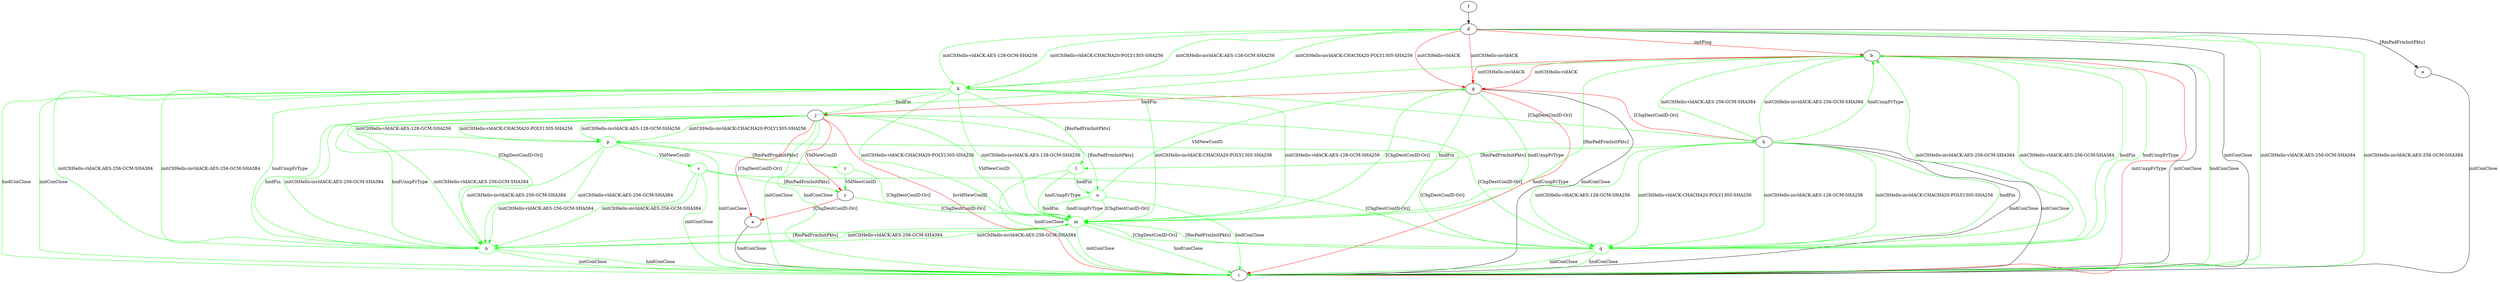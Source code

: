 digraph "" {
	a -> i	[key=0,
		label="hndConClose "];
	b -> g	[key=0,
		color=red,
		label="initCltHello-vldACK "];
	b -> g	[key=1,
		color=red,
		label="initCltHello-invldACK "];
	b -> i	[key=0,
		label="initConClose "];
	b -> i	[key=1,
		color=green,
		label="hndConClose "];
	b -> i	[key=2,
		color=red,
		label="initUnxpFrType "];
	m	[color=green];
	b -> m	[key=0,
		color=green,
		label="[RmPadFrmInitPkts] "];
	c -> a	[key=0,
		color=red,
		label="[ChgDestConID-Ori] "];
	c -> m	[key=0,
		color=green,
		label="[ChgDestConID-Ori] "];
	d -> b	[key=0,
		color=red,
		label="initPing "];
	d -> e	[key=0,
		label="[RmPadFrmInitPkts] "];
	d -> g	[key=0,
		color=red,
		label="initCltHello-vldACK "];
	d -> g	[key=1,
		color=red,
		label="initCltHello-invldACK "];
	d -> i	[key=0,
		label="initConClose "];
	d -> i	[key=1,
		color=green,
		label="initCltHello-vldACK:AES-256-GCM-SHA384 "];
	d -> i	[key=2,
		color=green,
		label="initCltHello-invldACK:AES-256-GCM-SHA384 "];
	k	[color=green];
	d -> k	[key=0,
		color=green,
		label="initCltHello-vldACK:AES-128-GCM-SHA256 "];
	d -> k	[key=1,
		color=green,
		label="initCltHello-vldACK:CHACHA20-POLY1305-SHA256 "];
	d -> k	[key=2,
		color=green,
		label="initCltHello-invldACK:AES-128-GCM-SHA256 "];
	d -> k	[key=3,
		color=green,
		label="initCltHello-invldACK:CHACHA20-POLY1305-SHA256 "];
	e -> i	[key=0,
		label="initConClose "];
	f -> d	[key=0];
	g -> h	[key=0,
		color=red,
		label="[ChgDestConID-Ori] "];
	g -> i	[key=0,
		label="hndConClose "];
	g -> i	[key=1,
		color=red,
		label="hndUnxpFrType "];
	g -> j	[key=0,
		color=red,
		label="hndFin "];
	g -> m	[key=0,
		color=green,
		label="hndFin "];
	g -> m	[key=1,
		color=green,
		label="hndUnxpFrType "];
	g -> m	[key=2,
		color=green,
		label="[ChgDestConID-Ori] "];
	h -> b	[key=0,
		color=green,
		label="initCltHello-vldACK:AES-256-GCM-SHA384 "];
	h -> b	[key=1,
		color=green,
		label="initCltHello-invldACK:AES-256-GCM-SHA384 "];
	h -> b	[key=2,
		color=green,
		label="hndUnxpFrType "];
	h -> i	[key=0,
		label="initConClose "];
	h -> i	[key=1,
		label="hndConClose "];
	l	[color=green];
	h -> l	[key=0,
		color=green,
		label="[RmPadFrmInitPkts] "];
	q	[color=green];
	h -> q	[key=0,
		color=green,
		label="initCltHello-vldACK:AES-128-GCM-SHA256 "];
	h -> q	[key=1,
		color=green,
		label="initCltHello-vldACK:CHACHA20-POLY1305-SHA256 "];
	h -> q	[key=2,
		color=green,
		label="initCltHello-invldACK:AES-128-GCM-SHA256 "];
	h -> q	[key=3,
		color=green,
		label="initCltHello-invldACK:CHACHA20-POLY1305-SHA256 "];
	h -> q	[key=4,
		color=green,
		label="hndFin "];
	j -> a	[key=0,
		color=red,
		label="[ChgDestConID-Ori] "];
	j -> c	[key=0,
		color=red,
		label="VldNewConID "];
	j -> i	[key=0,
		color=green,
		label="initConClose "];
	j -> i	[key=1,
		color=green,
		label="hndConClose "];
	j -> i	[key=2,
		color=red,
		label="InvldNewConID "];
	j -> m	[key=0,
		color=green,
		label="VldNewConID "];
	n	[color=green];
	j -> n	[key=0,
		color=green,
		label="initCltHello-vldACK:AES-256-GCM-SHA384 "];
	j -> n	[key=1,
		color=green,
		label="initCltHello-invldACK:AES-256-GCM-SHA384 "];
	j -> n	[key=2,
		color=green,
		label="hndFin "];
	j -> n	[key=3,
		color=green,
		label="hndUnxpFrType "];
	o	[color=green];
	j -> o	[key=0,
		color=green,
		label="[RmPadFrmInitPkts] "];
	p	[color=green];
	j -> p	[key=0,
		color=green,
		label="initCltHello-vldACK:AES-128-GCM-SHA256 "];
	j -> p	[key=1,
		color=green,
		label="initCltHello-vldACK:CHACHA20-POLY1305-SHA256 "];
	j -> p	[key=2,
		color=green,
		label="initCltHello-invldACK:AES-128-GCM-SHA256 "];
	j -> p	[key=3,
		color=green,
		label="initCltHello-invldACK:CHACHA20-POLY1305-SHA256 "];
	j -> q	[key=0,
		color=green,
		label="[ChgDestConID-Ori] "];
	k -> h	[key=0,
		color=green,
		label="[ChgDestConID-Ori] "];
	k -> i	[key=0,
		color=green,
		label="initConClose "];
	k -> i	[key=1,
		color=green,
		label="hndConClose "];
	k -> j	[key=0,
		color=green,
		label="hndFin "];
	k -> l	[key=0,
		color=green,
		label="[RmPadFrmInitPkts] "];
	k -> m	[key=0,
		color=green,
		label="initCltHello-vldACK:AES-128-GCM-SHA256 "];
	k -> m	[key=1,
		color=green,
		label="initCltHello-vldACK:CHACHA20-POLY1305-SHA256 "];
	k -> m	[key=2,
		color=green,
		label="initCltHello-invldACK:AES-128-GCM-SHA256 "];
	k -> m	[key=3,
		color=green,
		label="initCltHello-invldACK:CHACHA20-POLY1305-SHA256 "];
	k -> n	[key=0,
		color=green,
		label="initCltHello-vldACK:AES-256-GCM-SHA384 "];
	k -> n	[key=1,
		color=green,
		label="initCltHello-invldACK:AES-256-GCM-SHA384 "];
	k -> n	[key=2,
		color=green,
		label="hndUnxpFrType "];
	l -> i	[key=0,
		color=green,
		label="hndConClose "];
	l -> m	[key=0,
		color=green,
		label="hndUnxpFrType "];
	l -> o	[key=0,
		color=green,
		label="hndFin "];
	m -> i	[key=0,
		color=green,
		label="initConClose "];
	m -> i	[key=1,
		color=green,
		label="hndConClose "];
	m -> n	[key=0,
		color=green,
		label="initCltHello-vldACK:AES-256-GCM-SHA384 "];
	m -> n	[key=1,
		color=green,
		label="initCltHello-invldACK:AES-256-GCM-SHA384 "];
	m -> q	[key=0,
		color=green,
		label="[ChgDestConID-Ori] "];
	n -> b	[key=0,
		color=green,
		label="[ChgDestConID-Ori] "];
	n -> i	[key=0,
		color=green,
		label="initConClose "];
	n -> i	[key=1,
		color=green,
		label="hndConClose "];
	n -> m	[key=0,
		color=green,
		label="[RmPadFrmInitPkts] "];
	o -> g	[key=0,
		color=green,
		label="VldNewConID "];
	o -> i	[key=0,
		color=green,
		label="hndConClose "];
	o -> m	[key=0,
		color=green,
		label="hndFin "];
	o -> m	[key=1,
		color=green,
		label="hndUnxpFrType "];
	o -> m	[key=2,
		color=green,
		label="[ChgDestConID-Ori] "];
	p -> i	[key=0,
		color=green,
		label="initConClose "];
	p -> n	[key=0,
		color=green,
		label="initCltHello-vldACK:AES-256-GCM-SHA384 "];
	p -> n	[key=1,
		color=green,
		label="initCltHello-invldACK:AES-256-GCM-SHA384 "];
	p -> q	[key=0,
		color=green,
		label="[ChgDestConID-Ori] "];
	r	[color=green];
	p -> r	[key=0,
		color=green,
		label="[RmPadFrmInitPkts] "];
	s	[color=green];
	p -> s	[key=0,
		color=green,
		label="VldNewConID "];
	q -> b	[key=0,
		color=green,
		label="initCltHello-vldACK:AES-256-GCM-SHA384 "];
	q -> b	[key=1,
		color=green,
		label="initCltHello-invldACK:AES-256-GCM-SHA384 "];
	q -> b	[key=2,
		color=green,
		label="hndFin "];
	q -> b	[key=3,
		color=green,
		label="hndUnxpFrType "];
	q -> i	[key=0,
		color=green,
		label="initConClose "];
	q -> i	[key=1,
		color=green,
		label="hndConClose "];
	q -> m	[key=0,
		color=green,
		label="[RmPadFrmInitPkts] "];
	r -> c	[key=0,
		color=green,
		label="VldNewConID "];
	r -> m	[key=0,
		color=green,
		label="[ChgDestConID-Ori] "];
	s -> c	[key=0,
		color=green,
		label="[RmPadFrmInitPkts] "];
	s -> i	[key=0,
		color=green,
		label="initConClose "];
	s -> n	[key=0,
		color=green,
		label="initCltHello-vldACK:AES-256-GCM-SHA384 "];
	s -> n	[key=1,
		color=green,
		label="initCltHello-invldACK:AES-256-GCM-SHA384 "];
	s -> q	[key=0,
		color=green,
		label="[ChgDestConID-Ori] "];
}
